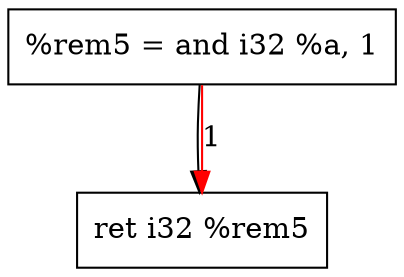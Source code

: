 digraph "CDFG for'func' function" {
	Node0x55a6680b7700[shape=record, label="  %rem5 = and i32 %a, 1"]
	Node0x55a6680b7048[shape=record, label="  ret i32 %rem5"]
	Node0x55a6680b7700 -> Node0x55a6680b7048
edge [color=red]
	Node0x55a6680b7700 -> Node0x55a6680b7048[label="1"]
}
